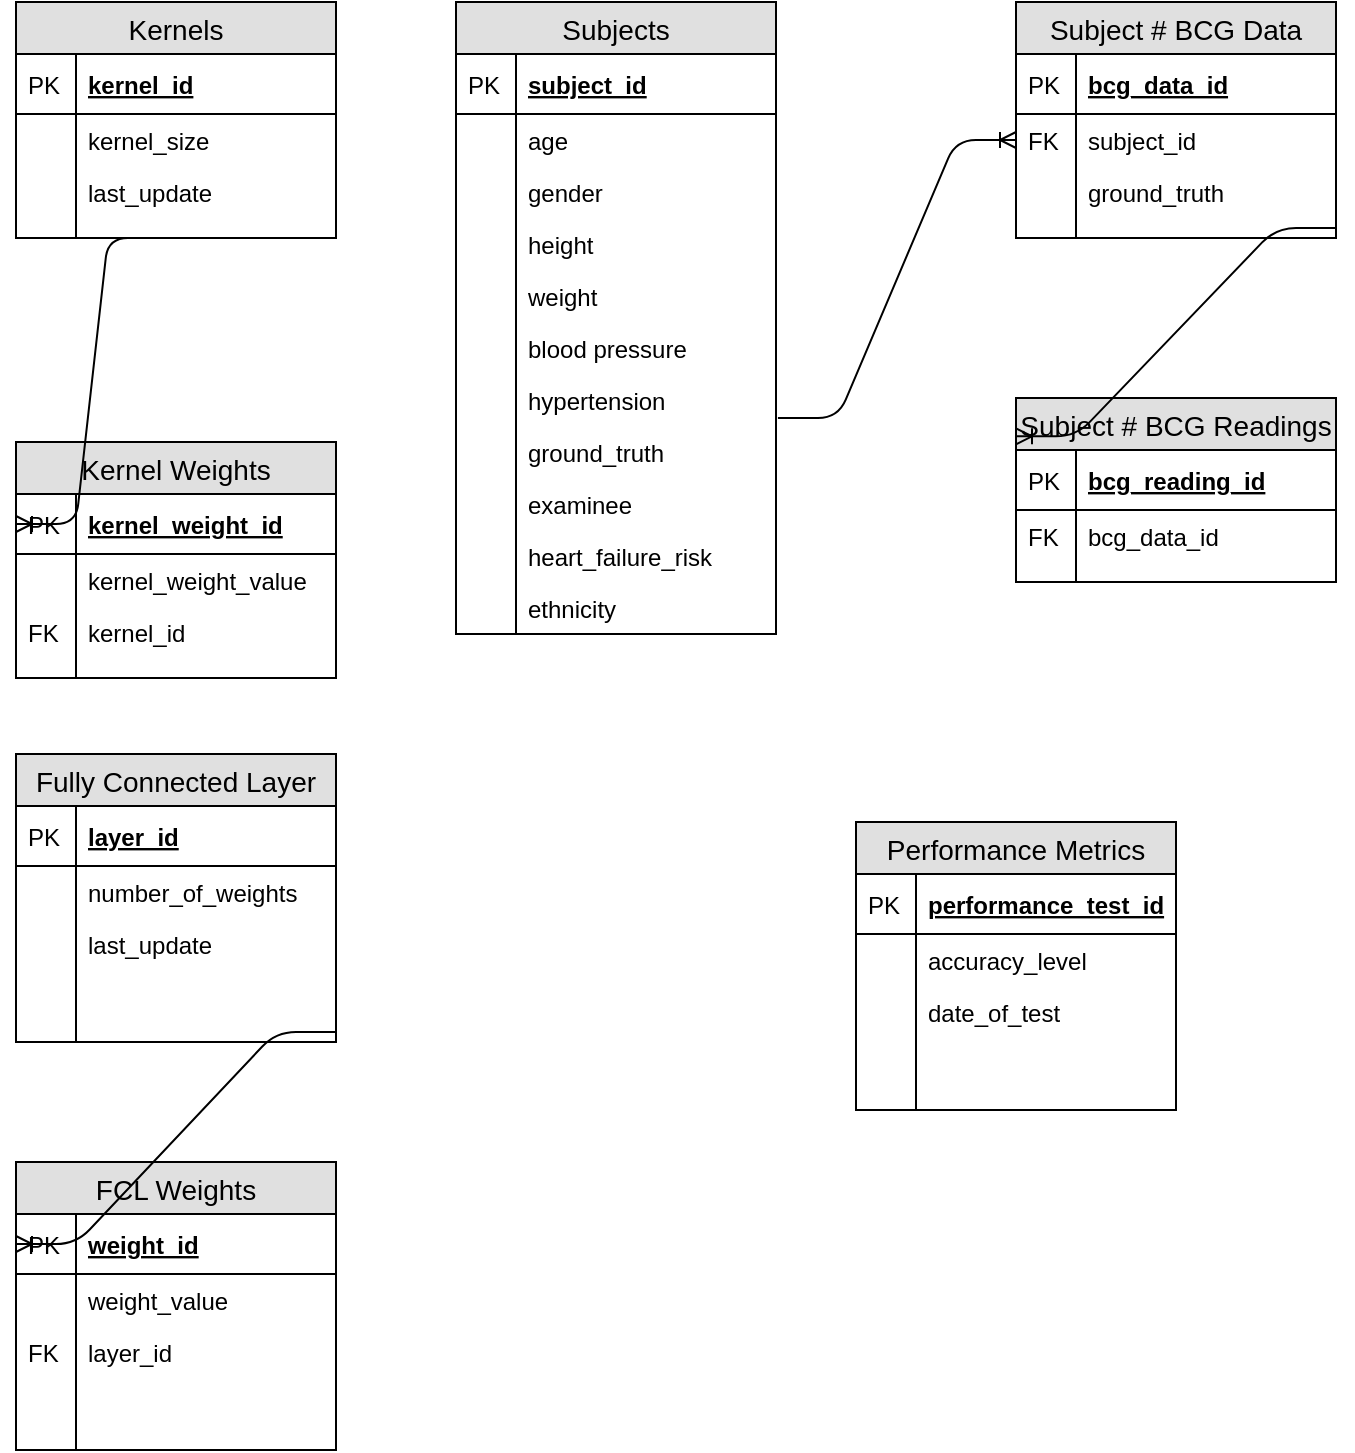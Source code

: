 <mxfile version="12.7.6" type="device"><diagram id="39GgKrxrbE3Xq1wZgP_n" name="Page-1"><mxGraphModel dx="1264" dy="561" grid="1" gridSize="10" guides="1" tooltips="1" connect="1" arrows="1" fold="1" page="1" pageScale="1" pageWidth="850" pageHeight="1100" math="0" shadow="0"><root><mxCell id="0"/><mxCell id="1" parent="0"/><mxCell id="F_F0Ba7yaA75DDE3MB7U-14" value="Subjects" style="swimlane;fontStyle=0;childLayout=stackLayout;horizontal=1;startSize=26;fillColor=#e0e0e0;horizontalStack=0;resizeParent=1;resizeParentMax=0;resizeLast=0;collapsible=1;marginBottom=0;swimlaneFillColor=#ffffff;align=center;fontSize=14;" vertex="1" parent="1"><mxGeometry x="280" y="40" width="160" height="316" as="geometry"/></mxCell><mxCell id="F_F0Ba7yaA75DDE3MB7U-15" value="subject_id" style="shape=partialRectangle;top=0;left=0;right=0;bottom=1;align=left;verticalAlign=middle;fillColor=none;spacingLeft=34;spacingRight=4;overflow=hidden;rotatable=0;points=[[0,0.5],[1,0.5]];portConstraint=eastwest;dropTarget=0;fontStyle=5;fontSize=12;" vertex="1" parent="F_F0Ba7yaA75DDE3MB7U-14"><mxGeometry y="26" width="160" height="30" as="geometry"/></mxCell><mxCell id="F_F0Ba7yaA75DDE3MB7U-16" value="PK" style="shape=partialRectangle;top=0;left=0;bottom=0;fillColor=none;align=left;verticalAlign=middle;spacingLeft=4;spacingRight=4;overflow=hidden;rotatable=0;points=[];portConstraint=eastwest;part=1;fontSize=12;" vertex="1" connectable="0" parent="F_F0Ba7yaA75DDE3MB7U-15"><mxGeometry width="30" height="30" as="geometry"/></mxCell><mxCell id="F_F0Ba7yaA75DDE3MB7U-17" value="age" style="shape=partialRectangle;top=0;left=0;right=0;bottom=0;align=left;verticalAlign=top;fillColor=none;spacingLeft=34;spacingRight=4;overflow=hidden;rotatable=0;points=[[0,0.5],[1,0.5]];portConstraint=eastwest;dropTarget=0;fontSize=12;" vertex="1" parent="F_F0Ba7yaA75DDE3MB7U-14"><mxGeometry y="56" width="160" height="26" as="geometry"/></mxCell><mxCell id="F_F0Ba7yaA75DDE3MB7U-18" value="" style="shape=partialRectangle;top=0;left=0;bottom=0;fillColor=none;align=left;verticalAlign=top;spacingLeft=4;spacingRight=4;overflow=hidden;rotatable=0;points=[];portConstraint=eastwest;part=1;fontSize=12;" vertex="1" connectable="0" parent="F_F0Ba7yaA75DDE3MB7U-17"><mxGeometry width="30" height="26" as="geometry"/></mxCell><mxCell id="F_F0Ba7yaA75DDE3MB7U-19" value="gender" style="shape=partialRectangle;top=0;left=0;right=0;bottom=0;align=left;verticalAlign=top;fillColor=none;spacingLeft=34;spacingRight=4;overflow=hidden;rotatable=0;points=[[0,0.5],[1,0.5]];portConstraint=eastwest;dropTarget=0;fontSize=12;" vertex="1" parent="F_F0Ba7yaA75DDE3MB7U-14"><mxGeometry y="82" width="160" height="26" as="geometry"/></mxCell><mxCell id="F_F0Ba7yaA75DDE3MB7U-20" value="" style="shape=partialRectangle;top=0;left=0;bottom=0;fillColor=none;align=left;verticalAlign=top;spacingLeft=4;spacingRight=4;overflow=hidden;rotatable=0;points=[];portConstraint=eastwest;part=1;fontSize=12;" vertex="1" connectable="0" parent="F_F0Ba7yaA75DDE3MB7U-19"><mxGeometry width="30" height="26" as="geometry"/></mxCell><mxCell id="F_F0Ba7yaA75DDE3MB7U-21" value="height" style="shape=partialRectangle;top=0;left=0;right=0;bottom=0;align=left;verticalAlign=top;fillColor=none;spacingLeft=34;spacingRight=4;overflow=hidden;rotatable=0;points=[[0,0.5],[1,0.5]];portConstraint=eastwest;dropTarget=0;fontSize=12;" vertex="1" parent="F_F0Ba7yaA75DDE3MB7U-14"><mxGeometry y="108" width="160" height="26" as="geometry"/></mxCell><mxCell id="F_F0Ba7yaA75DDE3MB7U-22" value="" style="shape=partialRectangle;top=0;left=0;bottom=0;fillColor=none;align=left;verticalAlign=top;spacingLeft=4;spacingRight=4;overflow=hidden;rotatable=0;points=[];portConstraint=eastwest;part=1;fontSize=12;" vertex="1" connectable="0" parent="F_F0Ba7yaA75DDE3MB7U-21"><mxGeometry width="30" height="26" as="geometry"/></mxCell><mxCell id="F_F0Ba7yaA75DDE3MB7U-23" value="weight" style="shape=partialRectangle;top=0;left=0;right=0;bottom=0;align=left;verticalAlign=top;fillColor=none;spacingLeft=34;spacingRight=4;overflow=hidden;rotatable=0;points=[[0,0.5],[1,0.5]];portConstraint=eastwest;dropTarget=0;fontSize=12;" vertex="1" parent="F_F0Ba7yaA75DDE3MB7U-14"><mxGeometry y="134" width="160" height="26" as="geometry"/></mxCell><mxCell id="F_F0Ba7yaA75DDE3MB7U-24" value="" style="shape=partialRectangle;top=0;left=0;bottom=0;fillColor=none;align=left;verticalAlign=top;spacingLeft=4;spacingRight=4;overflow=hidden;rotatable=0;points=[];portConstraint=eastwest;part=1;fontSize=12;" vertex="1" connectable="0" parent="F_F0Ba7yaA75DDE3MB7U-23"><mxGeometry width="30" height="26" as="geometry"/></mxCell><mxCell id="F_F0Ba7yaA75DDE3MB7U-41" value="blood pressure" style="shape=partialRectangle;top=0;left=0;right=0;bottom=0;align=left;verticalAlign=top;fillColor=none;spacingLeft=34;spacingRight=4;overflow=hidden;rotatable=0;points=[[0,0.5],[1,0.5]];portConstraint=eastwest;dropTarget=0;fontSize=12;" vertex="1" parent="F_F0Ba7yaA75DDE3MB7U-14"><mxGeometry y="160" width="160" height="26" as="geometry"/></mxCell><mxCell id="F_F0Ba7yaA75DDE3MB7U-42" value="" style="shape=partialRectangle;top=0;left=0;bottom=0;fillColor=none;align=left;verticalAlign=top;spacingLeft=4;spacingRight=4;overflow=hidden;rotatable=0;points=[];portConstraint=eastwest;part=1;fontSize=12;" vertex="1" connectable="0" parent="F_F0Ba7yaA75DDE3MB7U-41"><mxGeometry width="30" height="26" as="geometry"/></mxCell><mxCell id="F_F0Ba7yaA75DDE3MB7U-43" value="hypertension" style="shape=partialRectangle;top=0;left=0;right=0;bottom=0;align=left;verticalAlign=top;fillColor=none;spacingLeft=34;spacingRight=4;overflow=hidden;rotatable=0;points=[[0,0.5],[1,0.5]];portConstraint=eastwest;dropTarget=0;fontSize=12;" vertex="1" parent="F_F0Ba7yaA75DDE3MB7U-14"><mxGeometry y="186" width="160" height="26" as="geometry"/></mxCell><mxCell id="F_F0Ba7yaA75DDE3MB7U-44" value="" style="shape=partialRectangle;top=0;left=0;bottom=0;fillColor=none;align=left;verticalAlign=top;spacingLeft=4;spacingRight=4;overflow=hidden;rotatable=0;points=[];portConstraint=eastwest;part=1;fontSize=12;" vertex="1" connectable="0" parent="F_F0Ba7yaA75DDE3MB7U-43"><mxGeometry width="30" height="26" as="geometry"/></mxCell><mxCell id="F_F0Ba7yaA75DDE3MB7U-45" value="ground_truth" style="shape=partialRectangle;top=0;left=0;right=0;bottom=0;align=left;verticalAlign=top;fillColor=none;spacingLeft=34;spacingRight=4;overflow=hidden;rotatable=0;points=[[0,0.5],[1,0.5]];portConstraint=eastwest;dropTarget=0;fontSize=12;" vertex="1" parent="F_F0Ba7yaA75DDE3MB7U-14"><mxGeometry y="212" width="160" height="26" as="geometry"/></mxCell><mxCell id="F_F0Ba7yaA75DDE3MB7U-46" value="" style="shape=partialRectangle;top=0;left=0;bottom=0;fillColor=none;align=left;verticalAlign=top;spacingLeft=4;spacingRight=4;overflow=hidden;rotatable=0;points=[];portConstraint=eastwest;part=1;fontSize=12;" vertex="1" connectable="0" parent="F_F0Ba7yaA75DDE3MB7U-45"><mxGeometry width="30" height="26" as="geometry"/></mxCell><mxCell id="F_F0Ba7yaA75DDE3MB7U-47" value="examinee" style="shape=partialRectangle;top=0;left=0;right=0;bottom=0;align=left;verticalAlign=top;fillColor=none;spacingLeft=34;spacingRight=4;overflow=hidden;rotatable=0;points=[[0,0.5],[1,0.5]];portConstraint=eastwest;dropTarget=0;fontSize=12;" vertex="1" parent="F_F0Ba7yaA75DDE3MB7U-14"><mxGeometry y="238" width="160" height="26" as="geometry"/></mxCell><mxCell id="F_F0Ba7yaA75DDE3MB7U-48" value="" style="shape=partialRectangle;top=0;left=0;bottom=0;fillColor=none;align=left;verticalAlign=top;spacingLeft=4;spacingRight=4;overflow=hidden;rotatable=0;points=[];portConstraint=eastwest;part=1;fontSize=12;" vertex="1" connectable="0" parent="F_F0Ba7yaA75DDE3MB7U-47"><mxGeometry width="30" height="26" as="geometry"/></mxCell><mxCell id="F_F0Ba7yaA75DDE3MB7U-72" value="heart_failure_risk" style="shape=partialRectangle;top=0;left=0;right=0;bottom=0;align=left;verticalAlign=top;fillColor=none;spacingLeft=34;spacingRight=4;overflow=hidden;rotatable=0;points=[[0,0.5],[1,0.5]];portConstraint=eastwest;dropTarget=0;fontSize=12;" vertex="1" parent="F_F0Ba7yaA75DDE3MB7U-14"><mxGeometry y="264" width="160" height="26" as="geometry"/></mxCell><mxCell id="F_F0Ba7yaA75DDE3MB7U-73" value="" style="shape=partialRectangle;top=0;left=0;bottom=0;fillColor=none;align=left;verticalAlign=top;spacingLeft=4;spacingRight=4;overflow=hidden;rotatable=0;points=[];portConstraint=eastwest;part=1;fontSize=12;" vertex="1" connectable="0" parent="F_F0Ba7yaA75DDE3MB7U-72"><mxGeometry width="30" height="26" as="geometry"/></mxCell><mxCell id="F_F0Ba7yaA75DDE3MB7U-74" value="ethnicity" style="shape=partialRectangle;top=0;left=0;right=0;bottom=0;align=left;verticalAlign=top;fillColor=none;spacingLeft=34;spacingRight=4;overflow=hidden;rotatable=0;points=[[0,0.5],[1,0.5]];portConstraint=eastwest;dropTarget=0;fontSize=12;" vertex="1" parent="F_F0Ba7yaA75DDE3MB7U-14"><mxGeometry y="290" width="160" height="26" as="geometry"/></mxCell><mxCell id="F_F0Ba7yaA75DDE3MB7U-75" value="" style="shape=partialRectangle;top=0;left=0;bottom=0;fillColor=none;align=left;verticalAlign=top;spacingLeft=4;spacingRight=4;overflow=hidden;rotatable=0;points=[];portConstraint=eastwest;part=1;fontSize=12;" vertex="1" connectable="0" parent="F_F0Ba7yaA75DDE3MB7U-74"><mxGeometry width="30" height="26" as="geometry"/></mxCell><mxCell id="F_F0Ba7yaA75DDE3MB7U-25" value="Subject # BCG Data" style="swimlane;fontStyle=0;childLayout=stackLayout;horizontal=1;startSize=26;fillColor=#e0e0e0;horizontalStack=0;resizeParent=1;resizeParentMax=0;resizeLast=0;collapsible=1;marginBottom=0;swimlaneFillColor=#ffffff;align=center;fontSize=14;" vertex="1" parent="1"><mxGeometry x="560" y="40" width="160" height="118" as="geometry"/></mxCell><mxCell id="F_F0Ba7yaA75DDE3MB7U-26" value="bcg_data_id" style="shape=partialRectangle;top=0;left=0;right=0;bottom=1;align=left;verticalAlign=middle;fillColor=none;spacingLeft=34;spacingRight=4;overflow=hidden;rotatable=0;points=[[0,0.5],[1,0.5]];portConstraint=eastwest;dropTarget=0;fontStyle=5;fontSize=12;" vertex="1" parent="F_F0Ba7yaA75DDE3MB7U-25"><mxGeometry y="26" width="160" height="30" as="geometry"/></mxCell><mxCell id="F_F0Ba7yaA75DDE3MB7U-27" value="PK" style="shape=partialRectangle;top=0;left=0;bottom=0;fillColor=none;align=left;verticalAlign=middle;spacingLeft=4;spacingRight=4;overflow=hidden;rotatable=0;points=[];portConstraint=eastwest;part=1;fontSize=12;" vertex="1" connectable="0" parent="F_F0Ba7yaA75DDE3MB7U-26"><mxGeometry width="30" height="30" as="geometry"/></mxCell><mxCell id="F_F0Ba7yaA75DDE3MB7U-28" value="subject_id" style="shape=partialRectangle;top=0;left=0;right=0;bottom=0;align=left;verticalAlign=top;fillColor=none;spacingLeft=34;spacingRight=4;overflow=hidden;rotatable=0;points=[[0,0.5],[1,0.5]];portConstraint=eastwest;dropTarget=0;fontSize=12;" vertex="1" parent="F_F0Ba7yaA75DDE3MB7U-25"><mxGeometry y="56" width="160" height="26" as="geometry"/></mxCell><mxCell id="F_F0Ba7yaA75DDE3MB7U-29" value="FK" style="shape=partialRectangle;top=0;left=0;bottom=0;fillColor=none;align=left;verticalAlign=top;spacingLeft=4;spacingRight=4;overflow=hidden;rotatable=0;points=[];portConstraint=eastwest;part=1;fontSize=12;" vertex="1" connectable="0" parent="F_F0Ba7yaA75DDE3MB7U-28"><mxGeometry width="30" height="26" as="geometry"/></mxCell><mxCell id="F_F0Ba7yaA75DDE3MB7U-30" value="ground_truth" style="shape=partialRectangle;top=0;left=0;right=0;bottom=0;align=left;verticalAlign=top;fillColor=none;spacingLeft=34;spacingRight=4;overflow=hidden;rotatable=0;points=[[0,0.5],[1,0.5]];portConstraint=eastwest;dropTarget=0;fontSize=12;" vertex="1" parent="F_F0Ba7yaA75DDE3MB7U-25"><mxGeometry y="82" width="160" height="26" as="geometry"/></mxCell><mxCell id="F_F0Ba7yaA75DDE3MB7U-31" value="" style="shape=partialRectangle;top=0;left=0;bottom=0;fillColor=none;align=left;verticalAlign=top;spacingLeft=4;spacingRight=4;overflow=hidden;rotatable=0;points=[];portConstraint=eastwest;part=1;fontSize=12;" vertex="1" connectable="0" parent="F_F0Ba7yaA75DDE3MB7U-30"><mxGeometry width="30" height="26" as="geometry"/></mxCell><mxCell id="F_F0Ba7yaA75DDE3MB7U-34" value="" style="shape=partialRectangle;top=0;left=0;right=0;bottom=0;align=left;verticalAlign=top;fillColor=none;spacingLeft=34;spacingRight=4;overflow=hidden;rotatable=0;points=[[0,0.5],[1,0.5]];portConstraint=eastwest;dropTarget=0;fontSize=12;" vertex="1" parent="F_F0Ba7yaA75DDE3MB7U-25"><mxGeometry y="108" width="160" height="10" as="geometry"/></mxCell><mxCell id="F_F0Ba7yaA75DDE3MB7U-35" value="" style="shape=partialRectangle;top=0;left=0;bottom=0;fillColor=none;align=left;verticalAlign=top;spacingLeft=4;spacingRight=4;overflow=hidden;rotatable=0;points=[];portConstraint=eastwest;part=1;fontSize=12;" vertex="1" connectable="0" parent="F_F0Ba7yaA75DDE3MB7U-34"><mxGeometry width="30" height="10" as="geometry"/></mxCell><mxCell id="F_F0Ba7yaA75DDE3MB7U-49" value="Subject # BCG Readings" style="swimlane;fontStyle=0;childLayout=stackLayout;horizontal=1;startSize=26;fillColor=#e0e0e0;horizontalStack=0;resizeParent=1;resizeParentMax=0;resizeLast=0;collapsible=1;marginBottom=0;swimlaneFillColor=#ffffff;align=center;fontSize=14;" vertex="1" parent="1"><mxGeometry x="560" y="238" width="160" height="92" as="geometry"><mxRectangle x="620" y="414" width="190" height="26" as="alternateBounds"/></mxGeometry></mxCell><mxCell id="F_F0Ba7yaA75DDE3MB7U-50" value="bcg_reading_id" style="shape=partialRectangle;top=0;left=0;right=0;bottom=1;align=left;verticalAlign=middle;fillColor=none;spacingLeft=34;spacingRight=4;overflow=hidden;rotatable=0;points=[[0,0.5],[1,0.5]];portConstraint=eastwest;dropTarget=0;fontStyle=5;fontSize=12;" vertex="1" parent="F_F0Ba7yaA75DDE3MB7U-49"><mxGeometry y="26" width="160" height="30" as="geometry"/></mxCell><mxCell id="F_F0Ba7yaA75DDE3MB7U-51" value="PK" style="shape=partialRectangle;top=0;left=0;bottom=0;fillColor=none;align=left;verticalAlign=middle;spacingLeft=4;spacingRight=4;overflow=hidden;rotatable=0;points=[];portConstraint=eastwest;part=1;fontSize=12;" vertex="1" connectable="0" parent="F_F0Ba7yaA75DDE3MB7U-50"><mxGeometry width="30" height="30" as="geometry"/></mxCell><mxCell id="F_F0Ba7yaA75DDE3MB7U-52" value="bcg_data_id" style="shape=partialRectangle;top=0;left=0;right=0;bottom=0;align=left;verticalAlign=top;fillColor=none;spacingLeft=34;spacingRight=4;overflow=hidden;rotatable=0;points=[[0,0.5],[1,0.5]];portConstraint=eastwest;dropTarget=0;fontSize=12;" vertex="1" parent="F_F0Ba7yaA75DDE3MB7U-49"><mxGeometry y="56" width="160" height="26" as="geometry"/></mxCell><mxCell id="F_F0Ba7yaA75DDE3MB7U-53" value="FK" style="shape=partialRectangle;top=0;left=0;bottom=0;fillColor=none;align=left;verticalAlign=top;spacingLeft=4;spacingRight=4;overflow=hidden;rotatable=0;points=[];portConstraint=eastwest;part=1;fontSize=12;" vertex="1" connectable="0" parent="F_F0Ba7yaA75DDE3MB7U-52"><mxGeometry width="30" height="26" as="geometry"/></mxCell><mxCell id="F_F0Ba7yaA75DDE3MB7U-58" value="" style="shape=partialRectangle;top=0;left=0;right=0;bottom=0;align=left;verticalAlign=top;fillColor=none;spacingLeft=34;spacingRight=4;overflow=hidden;rotatable=0;points=[[0,0.5],[1,0.5]];portConstraint=eastwest;dropTarget=0;fontSize=12;" vertex="1" parent="F_F0Ba7yaA75DDE3MB7U-49"><mxGeometry y="82" width="160" height="10" as="geometry"/></mxCell><mxCell id="F_F0Ba7yaA75DDE3MB7U-59" value="" style="shape=partialRectangle;top=0;left=0;bottom=0;fillColor=none;align=left;verticalAlign=top;spacingLeft=4;spacingRight=4;overflow=hidden;rotatable=0;points=[];portConstraint=eastwest;part=1;fontSize=12;" vertex="1" connectable="0" parent="F_F0Ba7yaA75DDE3MB7U-58"><mxGeometry width="30" height="10" as="geometry"/></mxCell><mxCell id="F_F0Ba7yaA75DDE3MB7U-79" value="Kernel Weights" style="swimlane;fontStyle=0;childLayout=stackLayout;horizontal=1;startSize=26;fillColor=#e0e0e0;horizontalStack=0;resizeParent=1;resizeParentMax=0;resizeLast=0;collapsible=1;marginBottom=0;swimlaneFillColor=#ffffff;align=center;fontSize=14;" vertex="1" parent="1"><mxGeometry x="60" y="260" width="160" height="118" as="geometry"/></mxCell><mxCell id="F_F0Ba7yaA75DDE3MB7U-80" value="kernel_weight_id" style="shape=partialRectangle;top=0;left=0;right=0;bottom=1;align=left;verticalAlign=middle;fillColor=none;spacingLeft=34;spacingRight=4;overflow=hidden;rotatable=0;points=[[0,0.5],[1,0.5]];portConstraint=eastwest;dropTarget=0;fontStyle=5;fontSize=12;" vertex="1" parent="F_F0Ba7yaA75DDE3MB7U-79"><mxGeometry y="26" width="160" height="30" as="geometry"/></mxCell><mxCell id="F_F0Ba7yaA75DDE3MB7U-81" value="PK" style="shape=partialRectangle;top=0;left=0;bottom=0;fillColor=none;align=left;verticalAlign=middle;spacingLeft=4;spacingRight=4;overflow=hidden;rotatable=0;points=[];portConstraint=eastwest;part=1;fontSize=12;" vertex="1" connectable="0" parent="F_F0Ba7yaA75DDE3MB7U-80"><mxGeometry width="30" height="30" as="geometry"/></mxCell><mxCell id="F_F0Ba7yaA75DDE3MB7U-82" value="kernel_weight_value" style="shape=partialRectangle;top=0;left=0;right=0;bottom=0;align=left;verticalAlign=top;fillColor=none;spacingLeft=34;spacingRight=4;overflow=hidden;rotatable=0;points=[[0,0.5],[1,0.5]];portConstraint=eastwest;dropTarget=0;fontSize=12;" vertex="1" parent="F_F0Ba7yaA75DDE3MB7U-79"><mxGeometry y="56" width="160" height="26" as="geometry"/></mxCell><mxCell id="F_F0Ba7yaA75DDE3MB7U-83" value="" style="shape=partialRectangle;top=0;left=0;bottom=0;fillColor=none;align=left;verticalAlign=top;spacingLeft=4;spacingRight=4;overflow=hidden;rotatable=0;points=[];portConstraint=eastwest;part=1;fontSize=12;" vertex="1" connectable="0" parent="F_F0Ba7yaA75DDE3MB7U-82"><mxGeometry width="30" height="26" as="geometry"/></mxCell><mxCell id="F_F0Ba7yaA75DDE3MB7U-84" value="kernel_id" style="shape=partialRectangle;top=0;left=0;right=0;bottom=0;align=left;verticalAlign=top;fillColor=none;spacingLeft=34;spacingRight=4;overflow=hidden;rotatable=0;points=[[0,0.5],[1,0.5]];portConstraint=eastwest;dropTarget=0;fontSize=12;" vertex="1" parent="F_F0Ba7yaA75DDE3MB7U-79"><mxGeometry y="82" width="160" height="26" as="geometry"/></mxCell><mxCell id="F_F0Ba7yaA75DDE3MB7U-85" value="FK" style="shape=partialRectangle;top=0;left=0;bottom=0;fillColor=none;align=left;verticalAlign=top;spacingLeft=4;spacingRight=4;overflow=hidden;rotatable=0;points=[];portConstraint=eastwest;part=1;fontSize=12;" vertex="1" connectable="0" parent="F_F0Ba7yaA75DDE3MB7U-84"><mxGeometry width="30" height="26" as="geometry"/></mxCell><mxCell id="F_F0Ba7yaA75DDE3MB7U-88" value="" style="shape=partialRectangle;top=0;left=0;right=0;bottom=0;align=left;verticalAlign=top;fillColor=none;spacingLeft=34;spacingRight=4;overflow=hidden;rotatable=0;points=[[0,0.5],[1,0.5]];portConstraint=eastwest;dropTarget=0;fontSize=12;" vertex="1" parent="F_F0Ba7yaA75DDE3MB7U-79"><mxGeometry y="108" width="160" height="10" as="geometry"/></mxCell><mxCell id="F_F0Ba7yaA75DDE3MB7U-89" value="" style="shape=partialRectangle;top=0;left=0;bottom=0;fillColor=none;align=left;verticalAlign=top;spacingLeft=4;spacingRight=4;overflow=hidden;rotatable=0;points=[];portConstraint=eastwest;part=1;fontSize=12;" vertex="1" connectable="0" parent="F_F0Ba7yaA75DDE3MB7U-88"><mxGeometry width="30" height="10" as="geometry"/></mxCell><mxCell id="F_F0Ba7yaA75DDE3MB7U-90" value="Kernels" style="swimlane;fontStyle=0;childLayout=stackLayout;horizontal=1;startSize=26;fillColor=#e0e0e0;horizontalStack=0;resizeParent=1;resizeParentMax=0;resizeLast=0;collapsible=1;marginBottom=0;swimlaneFillColor=#ffffff;align=center;fontSize=14;" vertex="1" parent="1"><mxGeometry x="60" y="40" width="160" height="118" as="geometry"/></mxCell><mxCell id="F_F0Ba7yaA75DDE3MB7U-91" value="kernel_id" style="shape=partialRectangle;top=0;left=0;right=0;bottom=1;align=left;verticalAlign=middle;fillColor=none;spacingLeft=34;spacingRight=4;overflow=hidden;rotatable=0;points=[[0,0.5],[1,0.5]];portConstraint=eastwest;dropTarget=0;fontStyle=5;fontSize=12;" vertex="1" parent="F_F0Ba7yaA75DDE3MB7U-90"><mxGeometry y="26" width="160" height="30" as="geometry"/></mxCell><mxCell id="F_F0Ba7yaA75DDE3MB7U-92" value="PK" style="shape=partialRectangle;top=0;left=0;bottom=0;fillColor=none;align=left;verticalAlign=middle;spacingLeft=4;spacingRight=4;overflow=hidden;rotatable=0;points=[];portConstraint=eastwest;part=1;fontSize=12;" vertex="1" connectable="0" parent="F_F0Ba7yaA75DDE3MB7U-91"><mxGeometry width="30" height="30" as="geometry"/></mxCell><mxCell id="F_F0Ba7yaA75DDE3MB7U-93" value="kernel_size" style="shape=partialRectangle;top=0;left=0;right=0;bottom=0;align=left;verticalAlign=top;fillColor=none;spacingLeft=34;spacingRight=4;overflow=hidden;rotatable=0;points=[[0,0.5],[1,0.5]];portConstraint=eastwest;dropTarget=0;fontSize=12;" vertex="1" parent="F_F0Ba7yaA75DDE3MB7U-90"><mxGeometry y="56" width="160" height="26" as="geometry"/></mxCell><mxCell id="F_F0Ba7yaA75DDE3MB7U-94" value="" style="shape=partialRectangle;top=0;left=0;bottom=0;fillColor=none;align=left;verticalAlign=top;spacingLeft=4;spacingRight=4;overflow=hidden;rotatable=0;points=[];portConstraint=eastwest;part=1;fontSize=12;" vertex="1" connectable="0" parent="F_F0Ba7yaA75DDE3MB7U-93"><mxGeometry width="30" height="26" as="geometry"/></mxCell><mxCell id="F_F0Ba7yaA75DDE3MB7U-95" value="last_update" style="shape=partialRectangle;top=0;left=0;right=0;bottom=0;align=left;verticalAlign=top;fillColor=none;spacingLeft=34;spacingRight=4;overflow=hidden;rotatable=0;points=[[0,0.5],[1,0.5]];portConstraint=eastwest;dropTarget=0;fontSize=12;" vertex="1" parent="F_F0Ba7yaA75DDE3MB7U-90"><mxGeometry y="82" width="160" height="26" as="geometry"/></mxCell><mxCell id="F_F0Ba7yaA75DDE3MB7U-96" value="" style="shape=partialRectangle;top=0;left=0;bottom=0;fillColor=none;align=left;verticalAlign=top;spacingLeft=4;spacingRight=4;overflow=hidden;rotatable=0;points=[];portConstraint=eastwest;part=1;fontSize=12;" vertex="1" connectable="0" parent="F_F0Ba7yaA75DDE3MB7U-95"><mxGeometry width="30" height="26" as="geometry"/></mxCell><mxCell id="F_F0Ba7yaA75DDE3MB7U-99" value="" style="shape=partialRectangle;top=0;left=0;right=0;bottom=0;align=left;verticalAlign=top;fillColor=none;spacingLeft=34;spacingRight=4;overflow=hidden;rotatable=0;points=[[0,0.5],[1,0.5]];portConstraint=eastwest;dropTarget=0;fontSize=12;" vertex="1" parent="F_F0Ba7yaA75DDE3MB7U-90"><mxGeometry y="108" width="160" height="10" as="geometry"/></mxCell><mxCell id="F_F0Ba7yaA75DDE3MB7U-100" value="" style="shape=partialRectangle;top=0;left=0;bottom=0;fillColor=none;align=left;verticalAlign=top;spacingLeft=4;spacingRight=4;overflow=hidden;rotatable=0;points=[];portConstraint=eastwest;part=1;fontSize=12;" vertex="1" connectable="0" parent="F_F0Ba7yaA75DDE3MB7U-99"><mxGeometry width="30" height="10" as="geometry"/></mxCell><mxCell id="F_F0Ba7yaA75DDE3MB7U-101" value="Fully Connected Layer" style="swimlane;fontStyle=0;childLayout=stackLayout;horizontal=1;startSize=26;fillColor=#e0e0e0;horizontalStack=0;resizeParent=1;resizeParentMax=0;resizeLast=0;collapsible=1;marginBottom=0;swimlaneFillColor=#ffffff;align=center;fontSize=14;" vertex="1" parent="1"><mxGeometry x="60" y="416" width="160" height="144" as="geometry"/></mxCell><mxCell id="F_F0Ba7yaA75DDE3MB7U-102" value="layer_id" style="shape=partialRectangle;top=0;left=0;right=0;bottom=1;align=left;verticalAlign=middle;fillColor=none;spacingLeft=34;spacingRight=4;overflow=hidden;rotatable=0;points=[[0,0.5],[1,0.5]];portConstraint=eastwest;dropTarget=0;fontStyle=5;fontSize=12;" vertex="1" parent="F_F0Ba7yaA75DDE3MB7U-101"><mxGeometry y="26" width="160" height="30" as="geometry"/></mxCell><mxCell id="F_F0Ba7yaA75DDE3MB7U-103" value="PK" style="shape=partialRectangle;top=0;left=0;bottom=0;fillColor=none;align=left;verticalAlign=middle;spacingLeft=4;spacingRight=4;overflow=hidden;rotatable=0;points=[];portConstraint=eastwest;part=1;fontSize=12;" vertex="1" connectable="0" parent="F_F0Ba7yaA75DDE3MB7U-102"><mxGeometry width="30" height="30" as="geometry"/></mxCell><mxCell id="F_F0Ba7yaA75DDE3MB7U-104" value="number_of_weights" style="shape=partialRectangle;top=0;left=0;right=0;bottom=0;align=left;verticalAlign=top;fillColor=none;spacingLeft=34;spacingRight=4;overflow=hidden;rotatable=0;points=[[0,0.5],[1,0.5]];portConstraint=eastwest;dropTarget=0;fontSize=12;" vertex="1" parent="F_F0Ba7yaA75DDE3MB7U-101"><mxGeometry y="56" width="160" height="26" as="geometry"/></mxCell><mxCell id="F_F0Ba7yaA75DDE3MB7U-105" value="" style="shape=partialRectangle;top=0;left=0;bottom=0;fillColor=none;align=left;verticalAlign=top;spacingLeft=4;spacingRight=4;overflow=hidden;rotatable=0;points=[];portConstraint=eastwest;part=1;fontSize=12;" vertex="1" connectable="0" parent="F_F0Ba7yaA75DDE3MB7U-104"><mxGeometry width="30" height="26" as="geometry"/></mxCell><mxCell id="F_F0Ba7yaA75DDE3MB7U-106" value="last_update" style="shape=partialRectangle;top=0;left=0;right=0;bottom=0;align=left;verticalAlign=top;fillColor=none;spacingLeft=34;spacingRight=4;overflow=hidden;rotatable=0;points=[[0,0.5],[1,0.5]];portConstraint=eastwest;dropTarget=0;fontSize=12;" vertex="1" parent="F_F0Ba7yaA75DDE3MB7U-101"><mxGeometry y="82" width="160" height="26" as="geometry"/></mxCell><mxCell id="F_F0Ba7yaA75DDE3MB7U-107" value="" style="shape=partialRectangle;top=0;left=0;bottom=0;fillColor=none;align=left;verticalAlign=top;spacingLeft=4;spacingRight=4;overflow=hidden;rotatable=0;points=[];portConstraint=eastwest;part=1;fontSize=12;" vertex="1" connectable="0" parent="F_F0Ba7yaA75DDE3MB7U-106"><mxGeometry width="30" height="26" as="geometry"/></mxCell><mxCell id="F_F0Ba7yaA75DDE3MB7U-108" value="" style="shape=partialRectangle;top=0;left=0;right=0;bottom=0;align=left;verticalAlign=top;fillColor=none;spacingLeft=34;spacingRight=4;overflow=hidden;rotatable=0;points=[[0,0.5],[1,0.5]];portConstraint=eastwest;dropTarget=0;fontSize=12;" vertex="1" parent="F_F0Ba7yaA75DDE3MB7U-101"><mxGeometry y="108" width="160" height="26" as="geometry"/></mxCell><mxCell id="F_F0Ba7yaA75DDE3MB7U-109" value="" style="shape=partialRectangle;top=0;left=0;bottom=0;fillColor=none;align=left;verticalAlign=top;spacingLeft=4;spacingRight=4;overflow=hidden;rotatable=0;points=[];portConstraint=eastwest;part=1;fontSize=12;" vertex="1" connectable="0" parent="F_F0Ba7yaA75DDE3MB7U-108"><mxGeometry width="30" height="26" as="geometry"/></mxCell><mxCell id="F_F0Ba7yaA75DDE3MB7U-110" value="" style="shape=partialRectangle;top=0;left=0;right=0;bottom=0;align=left;verticalAlign=top;fillColor=none;spacingLeft=34;spacingRight=4;overflow=hidden;rotatable=0;points=[[0,0.5],[1,0.5]];portConstraint=eastwest;dropTarget=0;fontSize=12;" vertex="1" parent="F_F0Ba7yaA75DDE3MB7U-101"><mxGeometry y="134" width="160" height="10" as="geometry"/></mxCell><mxCell id="F_F0Ba7yaA75DDE3MB7U-111" value="" style="shape=partialRectangle;top=0;left=0;bottom=0;fillColor=none;align=left;verticalAlign=top;spacingLeft=4;spacingRight=4;overflow=hidden;rotatable=0;points=[];portConstraint=eastwest;part=1;fontSize=12;" vertex="1" connectable="0" parent="F_F0Ba7yaA75DDE3MB7U-110"><mxGeometry width="30" height="10" as="geometry"/></mxCell><mxCell id="F_F0Ba7yaA75DDE3MB7U-112" value="Performance Metrics" style="swimlane;fontStyle=0;childLayout=stackLayout;horizontal=1;startSize=26;fillColor=#e0e0e0;horizontalStack=0;resizeParent=1;resizeParentMax=0;resizeLast=0;collapsible=1;marginBottom=0;swimlaneFillColor=#ffffff;align=center;fontSize=14;" vertex="1" parent="1"><mxGeometry x="480" y="450" width="160" height="144" as="geometry"/></mxCell><mxCell id="F_F0Ba7yaA75DDE3MB7U-113" value="performance_test_id" style="shape=partialRectangle;top=0;left=0;right=0;bottom=1;align=left;verticalAlign=middle;fillColor=none;spacingLeft=34;spacingRight=4;overflow=hidden;rotatable=0;points=[[0,0.5],[1,0.5]];portConstraint=eastwest;dropTarget=0;fontStyle=5;fontSize=12;" vertex="1" parent="F_F0Ba7yaA75DDE3MB7U-112"><mxGeometry y="26" width="160" height="30" as="geometry"/></mxCell><mxCell id="F_F0Ba7yaA75DDE3MB7U-114" value="PK" style="shape=partialRectangle;top=0;left=0;bottom=0;fillColor=none;align=left;verticalAlign=middle;spacingLeft=4;spacingRight=4;overflow=hidden;rotatable=0;points=[];portConstraint=eastwest;part=1;fontSize=12;" vertex="1" connectable="0" parent="F_F0Ba7yaA75DDE3MB7U-113"><mxGeometry width="30" height="30" as="geometry"/></mxCell><mxCell id="F_F0Ba7yaA75DDE3MB7U-115" value="accuracy_level" style="shape=partialRectangle;top=0;left=0;right=0;bottom=0;align=left;verticalAlign=top;fillColor=none;spacingLeft=34;spacingRight=4;overflow=hidden;rotatable=0;points=[[0,0.5],[1,0.5]];portConstraint=eastwest;dropTarget=0;fontSize=12;" vertex="1" parent="F_F0Ba7yaA75DDE3MB7U-112"><mxGeometry y="56" width="160" height="26" as="geometry"/></mxCell><mxCell id="F_F0Ba7yaA75DDE3MB7U-116" value="" style="shape=partialRectangle;top=0;left=0;bottom=0;fillColor=none;align=left;verticalAlign=top;spacingLeft=4;spacingRight=4;overflow=hidden;rotatable=0;points=[];portConstraint=eastwest;part=1;fontSize=12;" vertex="1" connectable="0" parent="F_F0Ba7yaA75DDE3MB7U-115"><mxGeometry width="30" height="26" as="geometry"/></mxCell><mxCell id="F_F0Ba7yaA75DDE3MB7U-117" value="date_of_test" style="shape=partialRectangle;top=0;left=0;right=0;bottom=0;align=left;verticalAlign=top;fillColor=none;spacingLeft=34;spacingRight=4;overflow=hidden;rotatable=0;points=[[0,0.5],[1,0.5]];portConstraint=eastwest;dropTarget=0;fontSize=12;" vertex="1" parent="F_F0Ba7yaA75DDE3MB7U-112"><mxGeometry y="82" width="160" height="26" as="geometry"/></mxCell><mxCell id="F_F0Ba7yaA75DDE3MB7U-118" value="" style="shape=partialRectangle;top=0;left=0;bottom=0;fillColor=none;align=left;verticalAlign=top;spacingLeft=4;spacingRight=4;overflow=hidden;rotatable=0;points=[];portConstraint=eastwest;part=1;fontSize=12;" vertex="1" connectable="0" parent="F_F0Ba7yaA75DDE3MB7U-117"><mxGeometry width="30" height="26" as="geometry"/></mxCell><mxCell id="F_F0Ba7yaA75DDE3MB7U-119" value="" style="shape=partialRectangle;top=0;left=0;right=0;bottom=0;align=left;verticalAlign=top;fillColor=none;spacingLeft=34;spacingRight=4;overflow=hidden;rotatable=0;points=[[0,0.5],[1,0.5]];portConstraint=eastwest;dropTarget=0;fontSize=12;" vertex="1" parent="F_F0Ba7yaA75DDE3MB7U-112"><mxGeometry y="108" width="160" height="26" as="geometry"/></mxCell><mxCell id="F_F0Ba7yaA75DDE3MB7U-120" value="" style="shape=partialRectangle;top=0;left=0;bottom=0;fillColor=none;align=left;verticalAlign=top;spacingLeft=4;spacingRight=4;overflow=hidden;rotatable=0;points=[];portConstraint=eastwest;part=1;fontSize=12;" vertex="1" connectable="0" parent="F_F0Ba7yaA75DDE3MB7U-119"><mxGeometry width="30" height="26" as="geometry"/></mxCell><mxCell id="F_F0Ba7yaA75DDE3MB7U-121" value="" style="shape=partialRectangle;top=0;left=0;right=0;bottom=0;align=left;verticalAlign=top;fillColor=none;spacingLeft=34;spacingRight=4;overflow=hidden;rotatable=0;points=[[0,0.5],[1,0.5]];portConstraint=eastwest;dropTarget=0;fontSize=12;" vertex="1" parent="F_F0Ba7yaA75DDE3MB7U-112"><mxGeometry y="134" width="160" height="10" as="geometry"/></mxCell><mxCell id="F_F0Ba7yaA75DDE3MB7U-122" value="" style="shape=partialRectangle;top=0;left=0;bottom=0;fillColor=none;align=left;verticalAlign=top;spacingLeft=4;spacingRight=4;overflow=hidden;rotatable=0;points=[];portConstraint=eastwest;part=1;fontSize=12;" vertex="1" connectable="0" parent="F_F0Ba7yaA75DDE3MB7U-121"><mxGeometry width="30" height="10" as="geometry"/></mxCell><mxCell id="F_F0Ba7yaA75DDE3MB7U-134" value="" style="edgeStyle=entityRelationEdgeStyle;fontSize=12;html=1;endArrow=ERoneToMany;entryX=0;entryY=0.5;entryDx=0;entryDy=0;exitX=1.006;exitY=-0.154;exitDx=0;exitDy=0;exitPerimeter=0;" edge="1" parent="1" source="F_F0Ba7yaA75DDE3MB7U-45" target="F_F0Ba7yaA75DDE3MB7U-28"><mxGeometry width="100" height="100" relative="1" as="geometry"><mxPoint x="440" y="410" as="sourcePoint"/><mxPoint x="540" y="310" as="targetPoint"/></mxGeometry></mxCell><mxCell id="F_F0Ba7yaA75DDE3MB7U-135" value="" style="edgeStyle=entityRelationEdgeStyle;fontSize=12;html=1;endArrow=ERoneToMany;entryX=0;entryY=0.208;entryDx=0;entryDy=0;entryPerimeter=0;exitX=1;exitY=0.5;exitDx=0;exitDy=0;" edge="1" parent="1" source="F_F0Ba7yaA75DDE3MB7U-34" target="F_F0Ba7yaA75DDE3MB7U-49"><mxGeometry width="100" height="100" relative="1" as="geometry"><mxPoint x="703" y="350" as="sourcePoint"/><mxPoint x="630" y="269" as="targetPoint"/></mxGeometry></mxCell><mxCell id="F_F0Ba7yaA75DDE3MB7U-137" value="" style="edgeStyle=entityRelationEdgeStyle;fontSize=12;html=1;endArrow=ERoneToMany;exitX=0.475;exitY=1;exitDx=0;exitDy=0;exitPerimeter=0;entryX=0;entryY=0.5;entryDx=0;entryDy=0;" edge="1" parent="1" source="F_F0Ba7yaA75DDE3MB7U-99" target="F_F0Ba7yaA75DDE3MB7U-80"><mxGeometry width="100" height="100" relative="1" as="geometry"><mxPoint x="340" y="584" as="sourcePoint"/><mxPoint x="440" y="484" as="targetPoint"/></mxGeometry></mxCell><mxCell id="F_F0Ba7yaA75DDE3MB7U-139" value="FCL Weights" style="swimlane;fontStyle=0;childLayout=stackLayout;horizontal=1;startSize=26;fillColor=#e0e0e0;horizontalStack=0;resizeParent=1;resizeParentMax=0;resizeLast=0;collapsible=1;marginBottom=0;swimlaneFillColor=#ffffff;align=center;fontSize=14;" vertex="1" parent="1"><mxGeometry x="60" y="620" width="160" height="144" as="geometry"/></mxCell><mxCell id="F_F0Ba7yaA75DDE3MB7U-140" value="weight_id" style="shape=partialRectangle;top=0;left=0;right=0;bottom=1;align=left;verticalAlign=middle;fillColor=none;spacingLeft=34;spacingRight=4;overflow=hidden;rotatable=0;points=[[0,0.5],[1,0.5]];portConstraint=eastwest;dropTarget=0;fontStyle=5;fontSize=12;" vertex="1" parent="F_F0Ba7yaA75DDE3MB7U-139"><mxGeometry y="26" width="160" height="30" as="geometry"/></mxCell><mxCell id="F_F0Ba7yaA75DDE3MB7U-141" value="PK" style="shape=partialRectangle;top=0;left=0;bottom=0;fillColor=none;align=left;verticalAlign=middle;spacingLeft=4;spacingRight=4;overflow=hidden;rotatable=0;points=[];portConstraint=eastwest;part=1;fontSize=12;" vertex="1" connectable="0" parent="F_F0Ba7yaA75DDE3MB7U-140"><mxGeometry width="30" height="30" as="geometry"/></mxCell><mxCell id="F_F0Ba7yaA75DDE3MB7U-142" value="weight_value" style="shape=partialRectangle;top=0;left=0;right=0;bottom=0;align=left;verticalAlign=top;fillColor=none;spacingLeft=34;spacingRight=4;overflow=hidden;rotatable=0;points=[[0,0.5],[1,0.5]];portConstraint=eastwest;dropTarget=0;fontSize=12;" vertex="1" parent="F_F0Ba7yaA75DDE3MB7U-139"><mxGeometry y="56" width="160" height="26" as="geometry"/></mxCell><mxCell id="F_F0Ba7yaA75DDE3MB7U-143" value="" style="shape=partialRectangle;top=0;left=0;bottom=0;fillColor=none;align=left;verticalAlign=top;spacingLeft=4;spacingRight=4;overflow=hidden;rotatable=0;points=[];portConstraint=eastwest;part=1;fontSize=12;" vertex="1" connectable="0" parent="F_F0Ba7yaA75DDE3MB7U-142"><mxGeometry width="30" height="26" as="geometry"/></mxCell><mxCell id="F_F0Ba7yaA75DDE3MB7U-144" value="layer_id" style="shape=partialRectangle;top=0;left=0;right=0;bottom=0;align=left;verticalAlign=top;fillColor=none;spacingLeft=34;spacingRight=4;overflow=hidden;rotatable=0;points=[[0,0.5],[1,0.5]];portConstraint=eastwest;dropTarget=0;fontSize=12;" vertex="1" parent="F_F0Ba7yaA75DDE3MB7U-139"><mxGeometry y="82" width="160" height="26" as="geometry"/></mxCell><mxCell id="F_F0Ba7yaA75DDE3MB7U-145" value="FK" style="shape=partialRectangle;top=0;left=0;bottom=0;fillColor=none;align=left;verticalAlign=top;spacingLeft=4;spacingRight=4;overflow=hidden;rotatable=0;points=[];portConstraint=eastwest;part=1;fontSize=12;" vertex="1" connectable="0" parent="F_F0Ba7yaA75DDE3MB7U-144"><mxGeometry width="30" height="26" as="geometry"/></mxCell><mxCell id="F_F0Ba7yaA75DDE3MB7U-146" value="" style="shape=partialRectangle;top=0;left=0;right=0;bottom=0;align=left;verticalAlign=top;fillColor=none;spacingLeft=34;spacingRight=4;overflow=hidden;rotatable=0;points=[[0,0.5],[1,0.5]];portConstraint=eastwest;dropTarget=0;fontSize=12;" vertex="1" parent="F_F0Ba7yaA75DDE3MB7U-139"><mxGeometry y="108" width="160" height="26" as="geometry"/></mxCell><mxCell id="F_F0Ba7yaA75DDE3MB7U-147" value="" style="shape=partialRectangle;top=0;left=0;bottom=0;fillColor=none;align=left;verticalAlign=top;spacingLeft=4;spacingRight=4;overflow=hidden;rotatable=0;points=[];portConstraint=eastwest;part=1;fontSize=12;" vertex="1" connectable="0" parent="F_F0Ba7yaA75DDE3MB7U-146"><mxGeometry width="30" height="26" as="geometry"/></mxCell><mxCell id="F_F0Ba7yaA75DDE3MB7U-148" value="" style="shape=partialRectangle;top=0;left=0;right=0;bottom=0;align=left;verticalAlign=top;fillColor=none;spacingLeft=34;spacingRight=4;overflow=hidden;rotatable=0;points=[[0,0.5],[1,0.5]];portConstraint=eastwest;dropTarget=0;fontSize=12;" vertex="1" parent="F_F0Ba7yaA75DDE3MB7U-139"><mxGeometry y="134" width="160" height="10" as="geometry"/></mxCell><mxCell id="F_F0Ba7yaA75DDE3MB7U-149" value="" style="shape=partialRectangle;top=0;left=0;bottom=0;fillColor=none;align=left;verticalAlign=top;spacingLeft=4;spacingRight=4;overflow=hidden;rotatable=0;points=[];portConstraint=eastwest;part=1;fontSize=12;" vertex="1" connectable="0" parent="F_F0Ba7yaA75DDE3MB7U-148"><mxGeometry width="30" height="10" as="geometry"/></mxCell><mxCell id="F_F0Ba7yaA75DDE3MB7U-150" value="" style="edgeStyle=entityRelationEdgeStyle;fontSize=12;html=1;endArrow=ERoneToMany;exitX=1;exitY=0.5;exitDx=0;exitDy=0;entryX=0;entryY=0.5;entryDx=0;entryDy=0;" edge="1" parent="1" source="F_F0Ba7yaA75DDE3MB7U-110" target="F_F0Ba7yaA75DDE3MB7U-140"><mxGeometry width="100" height="100" relative="1" as="geometry"><mxPoint x="440" y="590" as="sourcePoint"/><mxPoint x="540" y="490" as="targetPoint"/></mxGeometry></mxCell></root></mxGraphModel></diagram></mxfile>